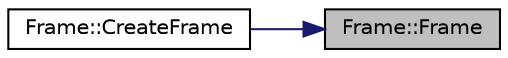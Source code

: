 digraph "Frame::Frame"
{
 // LATEX_PDF_SIZE
  edge [fontname="Helvetica",fontsize="10",labelfontname="Helvetica",labelfontsize="10"];
  node [fontname="Helvetica",fontsize="10",shape=record];
  rankdir="RL";
  Node1 [label="Frame::Frame",height=0.2,width=0.4,color="black", fillcolor="grey75", style="filled", fontcolor="black",tooltip=" "];
  Node1 -> Node2 [dir="back",color="midnightblue",fontsize="10",style="solid",fontname="Helvetica"];
  Node2 [label="Frame::CreateFrame",height=0.2,width=0.4,color="black", fillcolor="white", style="filled",URL="$class_frame.html#a783e5f801c60d09674e9556de8f1b319",tooltip=" "];
}
